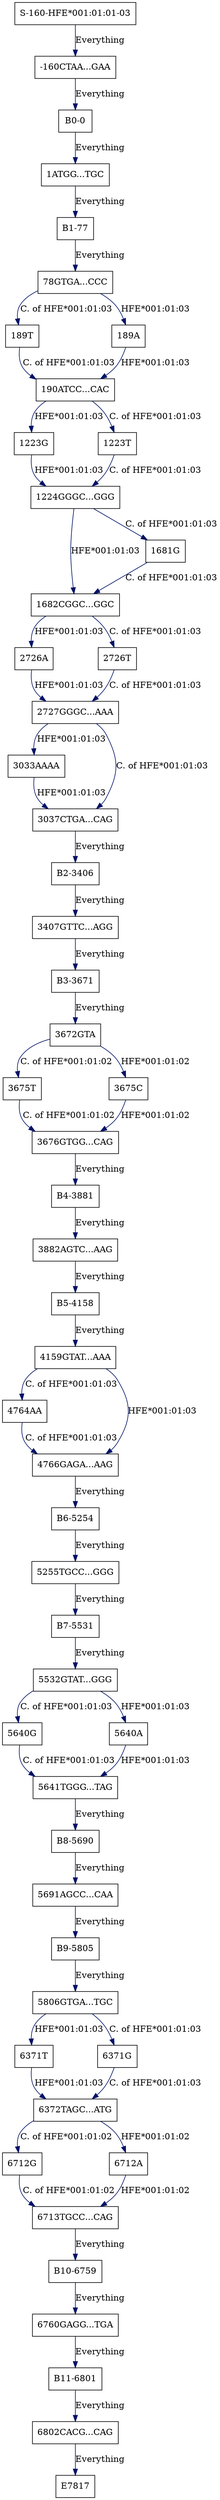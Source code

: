 digraph G {
  "2726A" [shape=box, ];
  "5532GTAT...GGG" [shape=box, ];
  "2727GGGC...AAA" [shape=box, ];
  "6371T" [shape=box, ];
  "B5-4158" [shape=box, ];
  "3676GTGG...CAG" [shape=box, ];
  "6372TAGC...ATG" [shape=box, ];
  "6802CACG...CAG" [shape=box, ];
  "1223G" [shape=box, ];
  "189T" [shape=box, ];
  "B8-5690" [shape=box, ];
  "5691AGCC...CAA" [shape=box, ];
  "E7817" [shape=box, ];
  "6712G" [shape=box, ];
  "B7-5531" [shape=box, ];
  "-160CTAA...GAA" [shape=box, ];
  "3033AAAA" [shape=box, ];
  "1224GGGC...GGG" [shape=box, ];
  "B2-3406" [shape=box, ];
  "78GTGA...CCC" [shape=box, ];
  "6712A" [shape=box, ];
  "6371G" [shape=box, ];
  "3675T" [shape=box, ];
  "B6-5254" [shape=box, ];
  "190ATCC...CAC" [shape=box, ];
  "6713TGCC...CAG" [shape=box, ];
  "3672GTA" [shape=box, ];
  "1223T" [shape=box, ];
  "B11-6801" [shape=box, ];
  "B1-77" [shape=box, ];
  "B9-5805" [shape=box, ];
  "3675C" [shape=box, ];
  "6760GAGG...TGA" [shape=box, ];
  "B0-0" [shape=box, ];
  "5640G" [shape=box, ];
  "4764AA" [shape=box, ];
  "3407GTTC...AGG" [shape=box, ];
  "5806GTGA...TGC" [shape=box, ];
  "5640A" [shape=box, ];
  "S-160-HFE*001:01:01-03" [shape=box, ];
  "2726T" [shape=box, ];
  "B4-3881" [shape=box, ];
  "4159GTAT...AAA" [shape=box, ];
  "189A" [shape=box, ];
  "1ATGG...TGC" [shape=box, ];
  "1682CGGC...GGC" [shape=box, ];
  "B10-6759" [shape=box, ];
  "3037CTGA...CAG" [shape=box, ];
  "B3-3671" [shape=box, ];
  "5641TGGG...TAG" [shape=box, ];
  "4766GAGA...AAG" [shape=box, ];
  "5255TGCC...GGG" [shape=box, ];
  "3882AGTC...AAG" [shape=box, ];
  "1681G" [shape=box, ];
  
  
  edge [color="#001267", ];
  "2726A" -> "2727GGGC...AAA" [label="HFE*001:01:03", ];
  "5532GTAT...GGG" -> "5640A" [label="HFE*001:01:03", ];
  "5532GTAT...GGG" -> "5640G" [label="C. of HFE*001:01:03", ];
  "2727GGGC...AAA" -> "3033AAAA" [label="HFE*001:01:03", ];
  "2727GGGC...AAA" -> "3037CTGA...CAG" [label="C. of HFE*001:01:03", ];
  "6371T" -> "6372TAGC...ATG" [label="HFE*001:01:03", ];
  "B5-4158" -> "4159GTAT...AAA" [label="Everything", ];
  "3676GTGG...CAG" -> "B4-3881" [label="Everything", ];
  "6372TAGC...ATG" -> "6712A" [label="HFE*001:01:02", ];
  "6372TAGC...ATG" -> "6712G" [label="C. of HFE*001:01:02", ];
  "6802CACG...CAG" -> "E7817" [label="Everything", ];
  "1223G" -> "1224GGGC...GGG" [label="HFE*001:01:03", ];
  "189T" -> "190ATCC...CAC" [label="C. of HFE*001:01:03", ];
  "B8-5690" -> "5691AGCC...CAA" [label="Everything", ];
  "5691AGCC...CAA" -> "B9-5805" [label="Everything", ];
  "6712G" -> "6713TGCC...CAG" [label="C. of HFE*001:01:02", ];
  "B7-5531" -> "5532GTAT...GGG" [label="Everything", ];
  "-160CTAA...GAA" -> "B0-0" [label="Everything", ];
  "3033AAAA" -> "3037CTGA...CAG" [label="HFE*001:01:03", ];
  "1224GGGC...GGG" -> "1681G" [label="C. of HFE*001:01:03", ];
  "1224GGGC...GGG" -> "1682CGGC...GGC" [label="HFE*001:01:03", ];
  "B2-3406" -> "3407GTTC...AGG" [label="Everything", ];
  "78GTGA...CCC" -> "189A" [label="HFE*001:01:03", ];
  "78GTGA...CCC" -> "189T" [label="C. of HFE*001:01:03", ];
  "6712A" -> "6713TGCC...CAG" [label="HFE*001:01:02", ];
  "6371G" -> "6372TAGC...ATG" [label="C. of HFE*001:01:03", ];
  "3675T" -> "3676GTGG...CAG" [label="C. of HFE*001:01:02", ];
  "B6-5254" -> "5255TGCC...GGG" [label="Everything", ];
  "190ATCC...CAC" -> "1223G" [label="HFE*001:01:03", ];
  "190ATCC...CAC" -> "1223T" [label="C. of HFE*001:01:03", ];
  "6713TGCC...CAG" -> "B10-6759" [label="Everything", ];
  "3672GTA" -> "3675C" [label="HFE*001:01:02", ];
  "3672GTA" -> "3675T" [label="C. of HFE*001:01:02", ];
  "1223T" -> "1224GGGC...GGG" [label="C. of HFE*001:01:03", ];
  "B11-6801" -> "6802CACG...CAG" [label="Everything", ];
  "B1-77" -> "78GTGA...CCC" [label="Everything", ];
  "B9-5805" -> "5806GTGA...TGC" [label="Everything", ];
  "3675C" -> "3676GTGG...CAG" [label="HFE*001:01:02", ];
  "6760GAGG...TGA" -> "B11-6801" [label="Everything", ];
  "B0-0" -> "1ATGG...TGC" [label="Everything", ];
  "5640G" -> "5641TGGG...TAG" [label="C. of HFE*001:01:03", ];
  "4764AA" -> "4766GAGA...AAG" [label="C. of HFE*001:01:03", ];
  "3407GTTC...AGG" -> "B3-3671" [label="Everything", ];
  "5806GTGA...TGC" -> "6371G" [label="C. of HFE*001:01:03", ];
  "5806GTGA...TGC" -> "6371T" [label="HFE*001:01:03", ];
  "5640A" -> "5641TGGG...TAG" [label="HFE*001:01:03", ];
  "S-160-HFE*001:01:01-03" -> "-160CTAA...GAA" [label="Everything", ];
  "2726T" -> "2727GGGC...AAA" [label="C. of HFE*001:01:03", ];
  "B4-3881" -> "3882AGTC...AAG" [label="Everything", ];
  "4159GTAT...AAA" -> "4764AA" [label="C. of HFE*001:01:03", ];
  "4159GTAT...AAA" -> "4766GAGA...AAG" [label="HFE*001:01:03", ];
  "189A" -> "190ATCC...CAC" [label="HFE*001:01:03", ];
  "1ATGG...TGC" -> "B1-77" [label="Everything", ];
  "1682CGGC...GGC" -> "2726A" [label="HFE*001:01:03", ];
  "1682CGGC...GGC" -> "2726T" [label="C. of HFE*001:01:03", ];
  "B10-6759" -> "6760GAGG...TGA" [label="Everything", ];
  "3037CTGA...CAG" -> "B2-3406" [label="Everything", ];
  "B3-3671" -> "3672GTA" [label="Everything", ];
  "5641TGGG...TAG" -> "B8-5690" [label="Everything", ];
  "4766GAGA...AAG" -> "B6-5254" [label="Everything", ];
  "5255TGCC...GGG" -> "B7-5531" [label="Everything", ];
  "3882AGTC...AAG" -> "B5-4158" [label="Everything", ];
  "1681G" -> "1682CGGC...GGC" [label="C. of HFE*001:01:03", ];
  
  }